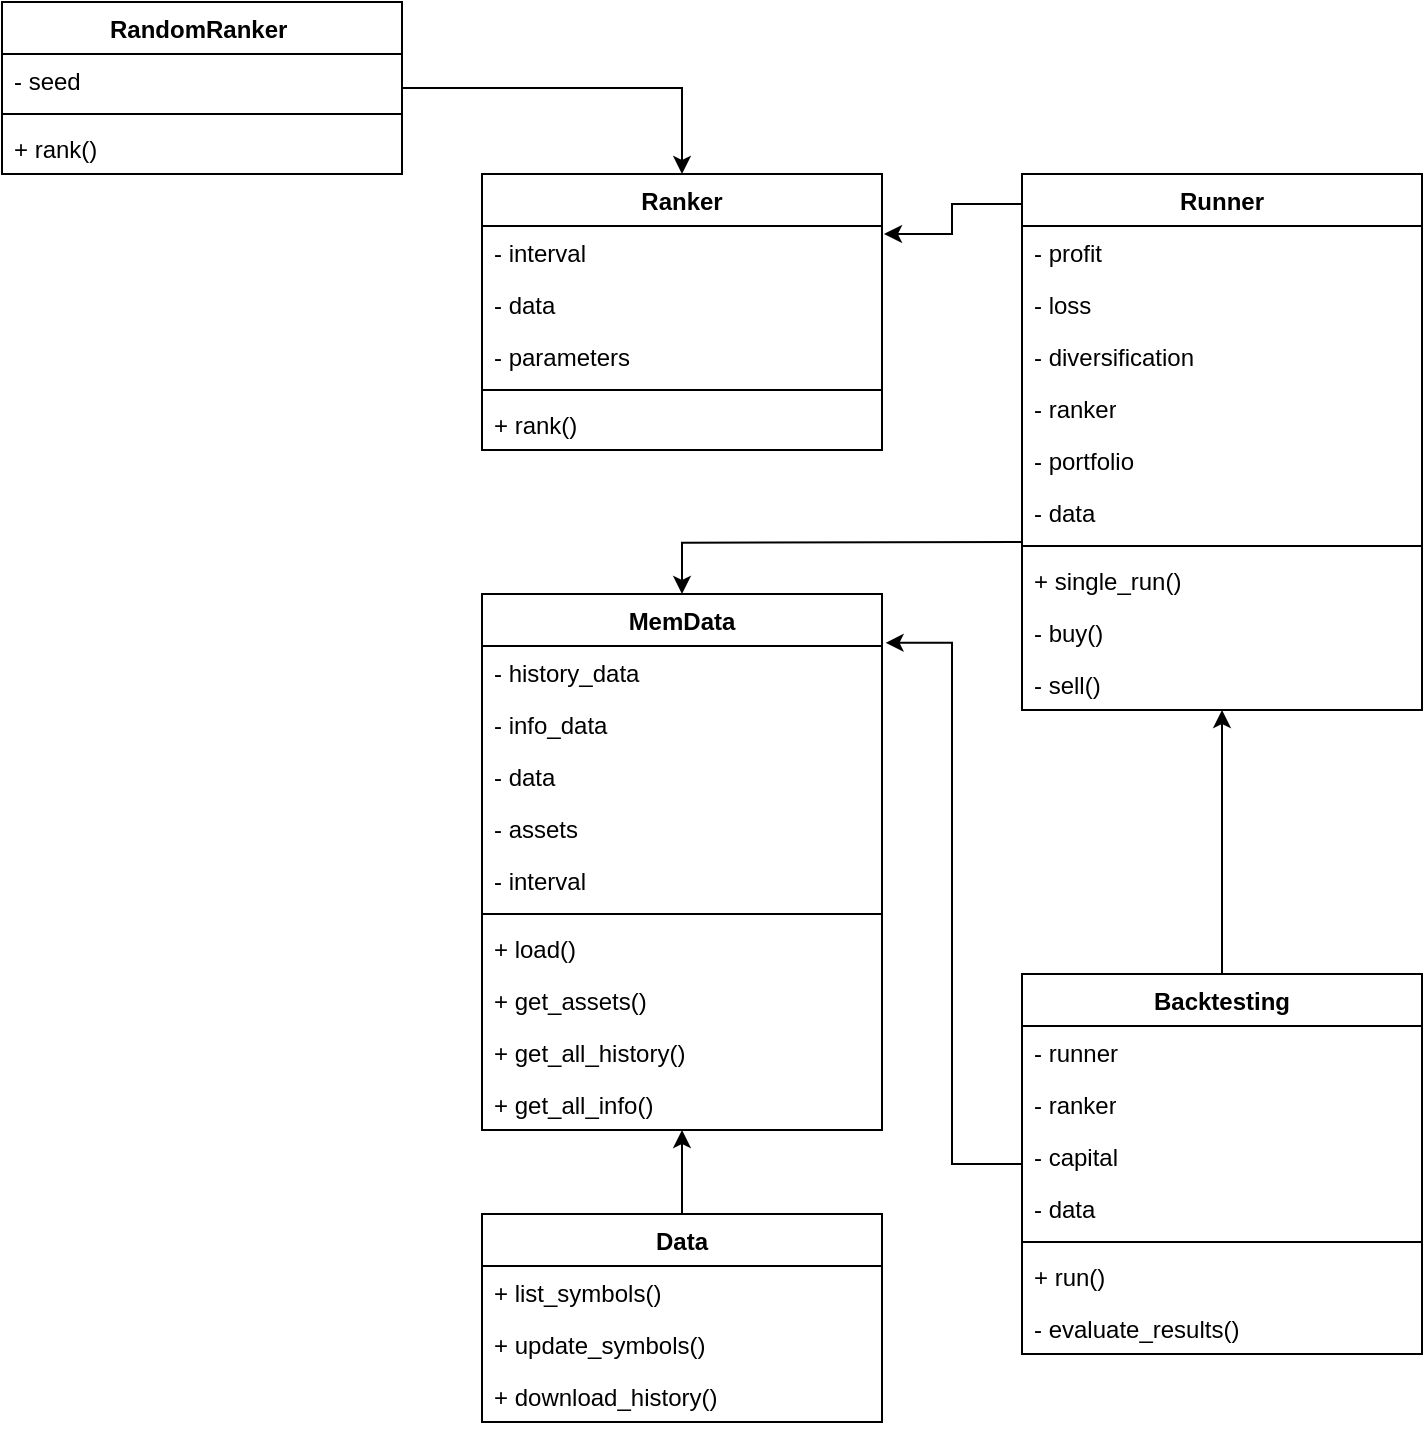 <mxfile version="24.7.5">
  <diagram name="Página-1" id="CFErXRqRGNKnjgUavpA3">
    <mxGraphModel dx="1050" dy="621" grid="1" gridSize="10" guides="1" tooltips="1" connect="1" arrows="1" fold="1" page="1" pageScale="1" pageWidth="827" pageHeight="1169" math="0" shadow="0">
      <root>
        <mxCell id="0" />
        <mxCell id="1" parent="0" />
        <mxCell id="5L24qepX2a0jqTqp0MSJ-33" style="edgeStyle=orthogonalEdgeStyle;rounded=0;orthogonalLoop=1;jettySize=auto;html=1;" parent="1" source="ce4kyCxDcYcYinegG61U-1" target="5L24qepX2a0jqTqp0MSJ-20" edge="1">
          <mxGeometry relative="1" as="geometry" />
        </mxCell>
        <mxCell id="ce4kyCxDcYcYinegG61U-1" value="Data" style="swimlane;fontStyle=1;align=center;verticalAlign=top;childLayout=stackLayout;horizontal=1;startSize=26;horizontalStack=0;resizeParent=1;resizeParentMax=0;resizeLast=0;collapsible=1;marginBottom=0;whiteSpace=wrap;html=1;" parent="1" vertex="1">
          <mxGeometry x="290" y="890" width="200" height="104" as="geometry" />
        </mxCell>
        <mxCell id="ce4kyCxDcYcYinegG61U-5" value="&lt;div&gt;+ list_symbols()&lt;/div&gt;" style="text;strokeColor=none;fillColor=none;align=left;verticalAlign=top;spacingLeft=4;spacingRight=4;overflow=hidden;rotatable=0;points=[[0,0.5],[1,0.5]];portConstraint=eastwest;whiteSpace=wrap;html=1;" parent="ce4kyCxDcYcYinegG61U-1" vertex="1">
          <mxGeometry y="26" width="200" height="26" as="geometry" />
        </mxCell>
        <mxCell id="ws2Tw67KRyArlsO8kfgN-7" value="&lt;div&gt;+&amp;nbsp;update_symbols()&lt;/div&gt;" style="text;strokeColor=none;fillColor=none;align=left;verticalAlign=top;spacingLeft=4;spacingRight=4;overflow=hidden;rotatable=0;points=[[0,0.5],[1,0.5]];portConstraint=eastwest;whiteSpace=wrap;html=1;" parent="ce4kyCxDcYcYinegG61U-1" vertex="1">
          <mxGeometry y="52" width="200" height="26" as="geometry" />
        </mxCell>
        <mxCell id="ws2Tw67KRyArlsO8kfgN-8" value="&lt;div&gt;+&amp;nbsp;download_history()&lt;/div&gt;" style="text;strokeColor=none;fillColor=none;align=left;verticalAlign=top;spacingLeft=4;spacingRight=4;overflow=hidden;rotatable=0;points=[[0,0.5],[1,0.5]];portConstraint=eastwest;whiteSpace=wrap;html=1;" parent="ce4kyCxDcYcYinegG61U-1" vertex="1">
          <mxGeometry y="78" width="200" height="26" as="geometry" />
        </mxCell>
        <mxCell id="-nkdFBldN5Y6DyWKCSAW-1" value="Ranker" style="swimlane;fontStyle=1;align=center;verticalAlign=top;childLayout=stackLayout;horizontal=1;startSize=26;horizontalStack=0;resizeParent=1;resizeParentMax=0;resizeLast=0;collapsible=1;marginBottom=0;whiteSpace=wrap;html=1;" parent="1" vertex="1">
          <mxGeometry x="290" y="370" width="200" height="138" as="geometry" />
        </mxCell>
        <mxCell id="-nkdFBldN5Y6DyWKCSAW-5" value="- interval" style="text;strokeColor=none;fillColor=none;align=left;verticalAlign=top;spacingLeft=4;spacingRight=4;overflow=hidden;rotatable=0;points=[[0,0.5],[1,0.5]];portConstraint=eastwest;whiteSpace=wrap;html=1;" parent="-nkdFBldN5Y6DyWKCSAW-1" vertex="1">
          <mxGeometry y="26" width="200" height="26" as="geometry" />
        </mxCell>
        <mxCell id="-nkdFBldN5Y6DyWKCSAW-2" value="- data" style="text;strokeColor=none;fillColor=none;align=left;verticalAlign=top;spacingLeft=4;spacingRight=4;overflow=hidden;rotatable=0;points=[[0,0.5],[1,0.5]];portConstraint=eastwest;whiteSpace=wrap;html=1;" parent="-nkdFBldN5Y6DyWKCSAW-1" vertex="1">
          <mxGeometry y="52" width="200" height="26" as="geometry" />
        </mxCell>
        <mxCell id="-nkdFBldN5Y6DyWKCSAW-7" value="- parameters" style="text;strokeColor=none;fillColor=none;align=left;verticalAlign=top;spacingLeft=4;spacingRight=4;overflow=hidden;rotatable=0;points=[[0,0.5],[1,0.5]];portConstraint=eastwest;whiteSpace=wrap;html=1;" parent="-nkdFBldN5Y6DyWKCSAW-1" vertex="1">
          <mxGeometry y="78" width="200" height="26" as="geometry" />
        </mxCell>
        <mxCell id="-nkdFBldN5Y6DyWKCSAW-3" value="" style="line;strokeWidth=1;fillColor=none;align=left;verticalAlign=middle;spacingTop=-1;spacingLeft=3;spacingRight=3;rotatable=0;labelPosition=right;points=[];portConstraint=eastwest;strokeColor=inherit;" parent="-nkdFBldN5Y6DyWKCSAW-1" vertex="1">
          <mxGeometry y="104" width="200" height="8" as="geometry" />
        </mxCell>
        <mxCell id="-nkdFBldN5Y6DyWKCSAW-4" value="+ rank()" style="text;strokeColor=none;fillColor=none;align=left;verticalAlign=top;spacingLeft=4;spacingRight=4;overflow=hidden;rotatable=0;points=[[0,0.5],[1,0.5]];portConstraint=eastwest;whiteSpace=wrap;html=1;" parent="-nkdFBldN5Y6DyWKCSAW-1" vertex="1">
          <mxGeometry y="112" width="200" height="26" as="geometry" />
        </mxCell>
        <mxCell id="ws2Tw67KRyArlsO8kfgN-2" style="edgeStyle=orthogonalEdgeStyle;rounded=0;orthogonalLoop=1;jettySize=auto;html=1;entryX=0.5;entryY=0;entryDx=0;entryDy=0;" parent="1" target="5L24qepX2a0jqTqp0MSJ-20" edge="1">
          <mxGeometry relative="1" as="geometry">
            <mxPoint x="560" y="553.941" as="sourcePoint" />
            <mxPoint x="370" y="636" as="targetPoint" />
          </mxGeometry>
        </mxCell>
        <mxCell id="-nkdFBldN5Y6DyWKCSAW-14" value="Runner" style="swimlane;fontStyle=1;align=center;verticalAlign=top;childLayout=stackLayout;horizontal=1;startSize=26;horizontalStack=0;resizeParent=1;resizeParentMax=0;resizeLast=0;collapsible=1;marginBottom=0;whiteSpace=wrap;html=1;" parent="1" vertex="1">
          <mxGeometry x="560" y="370" width="200" height="268" as="geometry" />
        </mxCell>
        <mxCell id="-nkdFBldN5Y6DyWKCSAW-15" value="- profit" style="text;strokeColor=none;fillColor=none;align=left;verticalAlign=top;spacingLeft=4;spacingRight=4;overflow=hidden;rotatable=0;points=[[0,0.5],[1,0.5]];portConstraint=eastwest;whiteSpace=wrap;html=1;" parent="-nkdFBldN5Y6DyWKCSAW-14" vertex="1">
          <mxGeometry y="26" width="200" height="26" as="geometry" />
        </mxCell>
        <mxCell id="-nkdFBldN5Y6DyWKCSAW-16" value="- loss" style="text;strokeColor=none;fillColor=none;align=left;verticalAlign=top;spacingLeft=4;spacingRight=4;overflow=hidden;rotatable=0;points=[[0,0.5],[1,0.5]];portConstraint=eastwest;whiteSpace=wrap;html=1;" parent="-nkdFBldN5Y6DyWKCSAW-14" vertex="1">
          <mxGeometry y="52" width="200" height="26" as="geometry" />
        </mxCell>
        <mxCell id="-nkdFBldN5Y6DyWKCSAW-17" value="-&amp;nbsp;diversification" style="text;strokeColor=none;fillColor=none;align=left;verticalAlign=top;spacingLeft=4;spacingRight=4;overflow=hidden;rotatable=0;points=[[0,0.5],[1,0.5]];portConstraint=eastwest;whiteSpace=wrap;html=1;" parent="-nkdFBldN5Y6DyWKCSAW-14" vertex="1">
          <mxGeometry y="78" width="200" height="26" as="geometry" />
        </mxCell>
        <mxCell id="5L24qepX2a0jqTqp0MSJ-9" value="- ranker" style="text;strokeColor=none;fillColor=none;align=left;verticalAlign=top;spacingLeft=4;spacingRight=4;overflow=hidden;rotatable=0;points=[[0,0.5],[1,0.5]];portConstraint=eastwest;whiteSpace=wrap;html=1;" parent="-nkdFBldN5Y6DyWKCSAW-14" vertex="1">
          <mxGeometry y="104" width="200" height="26" as="geometry" />
        </mxCell>
        <mxCell id="5L24qepX2a0jqTqp0MSJ-10" value="- portfolio" style="text;strokeColor=none;fillColor=none;align=left;verticalAlign=top;spacingLeft=4;spacingRight=4;overflow=hidden;rotatable=0;points=[[0,0.5],[1,0.5]];portConstraint=eastwest;whiteSpace=wrap;html=1;" parent="-nkdFBldN5Y6DyWKCSAW-14" vertex="1">
          <mxGeometry y="130" width="200" height="26" as="geometry" />
        </mxCell>
        <mxCell id="5L24qepX2a0jqTqp0MSJ-11" value="- data" style="text;strokeColor=none;fillColor=none;align=left;verticalAlign=top;spacingLeft=4;spacingRight=4;overflow=hidden;rotatable=0;points=[[0,0.5],[1,0.5]];portConstraint=eastwest;whiteSpace=wrap;html=1;" parent="-nkdFBldN5Y6DyWKCSAW-14" vertex="1">
          <mxGeometry y="156" width="200" height="26" as="geometry" />
        </mxCell>
        <mxCell id="-nkdFBldN5Y6DyWKCSAW-18" value="" style="line;strokeWidth=1;fillColor=none;align=left;verticalAlign=middle;spacingTop=-1;spacingLeft=3;spacingRight=3;rotatable=0;labelPosition=right;points=[];portConstraint=eastwest;strokeColor=inherit;" parent="-nkdFBldN5Y6DyWKCSAW-14" vertex="1">
          <mxGeometry y="182" width="200" height="8" as="geometry" />
        </mxCell>
        <mxCell id="ws2Tw67KRyArlsO8kfgN-13" value="+ single_run()" style="text;strokeColor=none;fillColor=none;align=left;verticalAlign=top;spacingLeft=4;spacingRight=4;overflow=hidden;rotatable=0;points=[[0,0.5],[1,0.5]];portConstraint=eastwest;whiteSpace=wrap;html=1;" parent="-nkdFBldN5Y6DyWKCSAW-14" vertex="1">
          <mxGeometry y="190" width="200" height="26" as="geometry" />
        </mxCell>
        <mxCell id="ws2Tw67KRyArlsO8kfgN-14" value="- buy()" style="text;strokeColor=none;fillColor=none;align=left;verticalAlign=top;spacingLeft=4;spacingRight=4;overflow=hidden;rotatable=0;points=[[0,0.5],[1,0.5]];portConstraint=eastwest;whiteSpace=wrap;html=1;" parent="-nkdFBldN5Y6DyWKCSAW-14" vertex="1">
          <mxGeometry y="216" width="200" height="26" as="geometry" />
        </mxCell>
        <mxCell id="ws2Tw67KRyArlsO8kfgN-26" value="- sell()" style="text;strokeColor=none;fillColor=none;align=left;verticalAlign=top;spacingLeft=4;spacingRight=4;overflow=hidden;rotatable=0;points=[[0,0.5],[1,0.5]];portConstraint=eastwest;whiteSpace=wrap;html=1;" parent="-nkdFBldN5Y6DyWKCSAW-14" vertex="1">
          <mxGeometry y="242" width="200" height="26" as="geometry" />
        </mxCell>
        <mxCell id="5L24qepX2a0jqTqp0MSJ-8" style="edgeStyle=orthogonalEdgeStyle;rounded=0;orthogonalLoop=1;jettySize=auto;html=1;entryX=0.5;entryY=1;entryDx=0;entryDy=0;" parent="1" source="5L24qepX2a0jqTqp0MSJ-1" target="-nkdFBldN5Y6DyWKCSAW-14" edge="1">
          <mxGeometry relative="1" as="geometry" />
        </mxCell>
        <mxCell id="5L24qepX2a0jqTqp0MSJ-1" value="Backtesting" style="swimlane;fontStyle=1;align=center;verticalAlign=top;childLayout=stackLayout;horizontal=1;startSize=26;horizontalStack=0;resizeParent=1;resizeParentMax=0;resizeLast=0;collapsible=1;marginBottom=0;whiteSpace=wrap;html=1;" parent="1" vertex="1">
          <mxGeometry x="560" y="770" width="200" height="190" as="geometry" />
        </mxCell>
        <mxCell id="5L24qepX2a0jqTqp0MSJ-2" value="- runner" style="text;strokeColor=none;fillColor=none;align=left;verticalAlign=top;spacingLeft=4;spacingRight=4;overflow=hidden;rotatable=0;points=[[0,0.5],[1,0.5]];portConstraint=eastwest;whiteSpace=wrap;html=1;" parent="5L24qepX2a0jqTqp0MSJ-1" vertex="1">
          <mxGeometry y="26" width="200" height="26" as="geometry" />
        </mxCell>
        <mxCell id="5L24qepX2a0jqTqp0MSJ-3" value="- ranker" style="text;strokeColor=none;fillColor=none;align=left;verticalAlign=top;spacingLeft=4;spacingRight=4;overflow=hidden;rotatable=0;points=[[0,0.5],[1,0.5]];portConstraint=eastwest;whiteSpace=wrap;html=1;" parent="5L24qepX2a0jqTqp0MSJ-1" vertex="1">
          <mxGeometry y="52" width="200" height="26" as="geometry" />
        </mxCell>
        <mxCell id="5L24qepX2a0jqTqp0MSJ-4" value="- capital" style="text;strokeColor=none;fillColor=none;align=left;verticalAlign=top;spacingLeft=4;spacingRight=4;overflow=hidden;rotatable=0;points=[[0,0.5],[1,0.5]];portConstraint=eastwest;whiteSpace=wrap;html=1;" parent="5L24qepX2a0jqTqp0MSJ-1" vertex="1">
          <mxGeometry y="78" width="200" height="26" as="geometry" />
        </mxCell>
        <mxCell id="ws2Tw67KRyArlsO8kfgN-1" value="- data" style="text;strokeColor=none;fillColor=none;align=left;verticalAlign=top;spacingLeft=4;spacingRight=4;overflow=hidden;rotatable=0;points=[[0,0.5],[1,0.5]];portConstraint=eastwest;whiteSpace=wrap;html=1;" parent="5L24qepX2a0jqTqp0MSJ-1" vertex="1">
          <mxGeometry y="104" width="200" height="26" as="geometry" />
        </mxCell>
        <mxCell id="5L24qepX2a0jqTqp0MSJ-5" value="" style="line;strokeWidth=1;fillColor=none;align=left;verticalAlign=middle;spacingTop=-1;spacingLeft=3;spacingRight=3;rotatable=0;labelPosition=right;points=[];portConstraint=eastwest;strokeColor=inherit;" parent="5L24qepX2a0jqTqp0MSJ-1" vertex="1">
          <mxGeometry y="130" width="200" height="8" as="geometry" />
        </mxCell>
        <mxCell id="5L24qepX2a0jqTqp0MSJ-6" value="+ run()" style="text;strokeColor=none;fillColor=none;align=left;verticalAlign=top;spacingLeft=4;spacingRight=4;overflow=hidden;rotatable=0;points=[[0,0.5],[1,0.5]];portConstraint=eastwest;whiteSpace=wrap;html=1;" parent="5L24qepX2a0jqTqp0MSJ-1" vertex="1">
          <mxGeometry y="138" width="200" height="26" as="geometry" />
        </mxCell>
        <mxCell id="5L24qepX2a0jqTqp0MSJ-7" value="&lt;div&gt;- evaluate_results()&lt;/div&gt;" style="text;strokeColor=none;fillColor=none;align=left;verticalAlign=top;spacingLeft=4;spacingRight=4;overflow=hidden;rotatable=0;points=[[0,0.5],[1,0.5]];portConstraint=eastwest;whiteSpace=wrap;html=1;" parent="5L24qepX2a0jqTqp0MSJ-1" vertex="1">
          <mxGeometry y="164" width="200" height="26" as="geometry" />
        </mxCell>
        <mxCell id="ws2Tw67KRyArlsO8kfgN-6" style="edgeStyle=orthogonalEdgeStyle;rounded=0;orthogonalLoop=1;jettySize=auto;html=1;entryX=0.5;entryY=0;entryDx=0;entryDy=0;" parent="1" source="5L24qepX2a0jqTqp0MSJ-12" target="-nkdFBldN5Y6DyWKCSAW-1" edge="1">
          <mxGeometry relative="1" as="geometry" />
        </mxCell>
        <mxCell id="5L24qepX2a0jqTqp0MSJ-12" value="RandomRanker&amp;nbsp;" style="swimlane;fontStyle=1;align=center;verticalAlign=top;childLayout=stackLayout;horizontal=1;startSize=26;horizontalStack=0;resizeParent=1;resizeParentMax=0;resizeLast=0;collapsible=1;marginBottom=0;whiteSpace=wrap;html=1;" parent="1" vertex="1">
          <mxGeometry x="50" y="284" width="200" height="86" as="geometry" />
        </mxCell>
        <mxCell id="5L24qepX2a0jqTqp0MSJ-13" value="- seed" style="text;strokeColor=none;fillColor=none;align=left;verticalAlign=top;spacingLeft=4;spacingRight=4;overflow=hidden;rotatable=0;points=[[0,0.5],[1,0.5]];portConstraint=eastwest;whiteSpace=wrap;html=1;" parent="5L24qepX2a0jqTqp0MSJ-12" vertex="1">
          <mxGeometry y="26" width="200" height="26" as="geometry" />
        </mxCell>
        <mxCell id="5L24qepX2a0jqTqp0MSJ-16" value="" style="line;strokeWidth=1;fillColor=none;align=left;verticalAlign=middle;spacingTop=-1;spacingLeft=3;spacingRight=3;rotatable=0;labelPosition=right;points=[];portConstraint=eastwest;strokeColor=inherit;" parent="5L24qepX2a0jqTqp0MSJ-12" vertex="1">
          <mxGeometry y="52" width="200" height="8" as="geometry" />
        </mxCell>
        <mxCell id="5L24qepX2a0jqTqp0MSJ-17" value="+ rank()" style="text;strokeColor=none;fillColor=none;align=left;verticalAlign=top;spacingLeft=4;spacingRight=4;overflow=hidden;rotatable=0;points=[[0,0.5],[1,0.5]];portConstraint=eastwest;whiteSpace=wrap;html=1;" parent="5L24qepX2a0jqTqp0MSJ-12" vertex="1">
          <mxGeometry y="60" width="200" height="26" as="geometry" />
        </mxCell>
        <mxCell id="5L24qepX2a0jqTqp0MSJ-18" style="edgeStyle=orthogonalEdgeStyle;rounded=0;orthogonalLoop=1;jettySize=auto;html=1;entryX=1.005;entryY=0.154;entryDx=0;entryDy=0;entryPerimeter=0;exitX=0;exitY=0.056;exitDx=0;exitDy=0;exitPerimeter=0;" parent="1" source="-nkdFBldN5Y6DyWKCSAW-14" target="-nkdFBldN5Y6DyWKCSAW-5" edge="1">
          <mxGeometry relative="1" as="geometry">
            <mxPoint x="560" y="370" as="sourcePoint" />
          </mxGeometry>
        </mxCell>
        <mxCell id="5L24qepX2a0jqTqp0MSJ-20" value="MemData" style="swimlane;fontStyle=1;align=center;verticalAlign=top;childLayout=stackLayout;horizontal=1;startSize=26;horizontalStack=0;resizeParent=1;resizeParentMax=0;resizeLast=0;collapsible=1;marginBottom=0;whiteSpace=wrap;html=1;" parent="1" vertex="1">
          <mxGeometry x="290" y="580" width="200" height="268" as="geometry" />
        </mxCell>
        <mxCell id="5L24qepX2a0jqTqp0MSJ-21" value="- history_data" style="text;strokeColor=none;fillColor=none;align=left;verticalAlign=top;spacingLeft=4;spacingRight=4;overflow=hidden;rotatable=0;points=[[0,0.5],[1,0.5]];portConstraint=eastwest;whiteSpace=wrap;html=1;" parent="5L24qepX2a0jqTqp0MSJ-20" vertex="1">
          <mxGeometry y="26" width="200" height="26" as="geometry" />
        </mxCell>
        <mxCell id="5L24qepX2a0jqTqp0MSJ-22" value="- info_data" style="text;strokeColor=none;fillColor=none;align=left;verticalAlign=top;spacingLeft=4;spacingRight=4;overflow=hidden;rotatable=0;points=[[0,0.5],[1,0.5]];portConstraint=eastwest;whiteSpace=wrap;html=1;" parent="5L24qepX2a0jqTqp0MSJ-20" vertex="1">
          <mxGeometry y="52" width="200" height="26" as="geometry" />
        </mxCell>
        <mxCell id="5L24qepX2a0jqTqp0MSJ-23" value="- data" style="text;strokeColor=none;fillColor=none;align=left;verticalAlign=top;spacingLeft=4;spacingRight=4;overflow=hidden;rotatable=0;points=[[0,0.5],[1,0.5]];portConstraint=eastwest;whiteSpace=wrap;html=1;" parent="5L24qepX2a0jqTqp0MSJ-20" vertex="1">
          <mxGeometry y="78" width="200" height="26" as="geometry" />
        </mxCell>
        <mxCell id="5L24qepX2a0jqTqp0MSJ-26" value="- assets" style="text;strokeColor=none;fillColor=none;align=left;verticalAlign=top;spacingLeft=4;spacingRight=4;overflow=hidden;rotatable=0;points=[[0,0.5],[1,0.5]];portConstraint=eastwest;whiteSpace=wrap;html=1;" parent="5L24qepX2a0jqTqp0MSJ-20" vertex="1">
          <mxGeometry y="104" width="200" height="26" as="geometry" />
        </mxCell>
        <mxCell id="ws2Tw67KRyArlsO8kfgN-10" value="- interval" style="text;strokeColor=none;fillColor=none;align=left;verticalAlign=top;spacingLeft=4;spacingRight=4;overflow=hidden;rotatable=0;points=[[0,0.5],[1,0.5]];portConstraint=eastwest;whiteSpace=wrap;html=1;" parent="5L24qepX2a0jqTqp0MSJ-20" vertex="1">
          <mxGeometry y="130" width="200" height="26" as="geometry" />
        </mxCell>
        <mxCell id="5L24qepX2a0jqTqp0MSJ-24" value="" style="line;strokeWidth=1;fillColor=none;align=left;verticalAlign=middle;spacingTop=-1;spacingLeft=3;spacingRight=3;rotatable=0;labelPosition=right;points=[];portConstraint=eastwest;strokeColor=inherit;" parent="5L24qepX2a0jqTqp0MSJ-20" vertex="1">
          <mxGeometry y="156" width="200" height="8" as="geometry" />
        </mxCell>
        <mxCell id="5L24qepX2a0jqTqp0MSJ-25" value="+ load()" style="text;strokeColor=none;fillColor=none;align=left;verticalAlign=top;spacingLeft=4;spacingRight=4;overflow=hidden;rotatable=0;points=[[0,0.5],[1,0.5]];portConstraint=eastwest;whiteSpace=wrap;html=1;" parent="5L24qepX2a0jqTqp0MSJ-20" vertex="1">
          <mxGeometry y="164" width="200" height="26" as="geometry" />
        </mxCell>
        <mxCell id="5L24qepX2a0jqTqp0MSJ-27" value="+ get_assets()" style="text;strokeColor=none;fillColor=none;align=left;verticalAlign=top;spacingLeft=4;spacingRight=4;overflow=hidden;rotatable=0;points=[[0,0.5],[1,0.5]];portConstraint=eastwest;whiteSpace=wrap;html=1;" parent="5L24qepX2a0jqTqp0MSJ-20" vertex="1">
          <mxGeometry y="190" width="200" height="26" as="geometry" />
        </mxCell>
        <mxCell id="ws2Tw67KRyArlsO8kfgN-11" value="+&amp;nbsp;get_all_history()" style="text;strokeColor=none;fillColor=none;align=left;verticalAlign=top;spacingLeft=4;spacingRight=4;overflow=hidden;rotatable=0;points=[[0,0.5],[1,0.5]];portConstraint=eastwest;whiteSpace=wrap;html=1;" parent="5L24qepX2a0jqTqp0MSJ-20" vertex="1">
          <mxGeometry y="216" width="200" height="26" as="geometry" />
        </mxCell>
        <mxCell id="ws2Tw67KRyArlsO8kfgN-12" value="+&amp;nbsp;get_all_info()" style="text;strokeColor=none;fillColor=none;align=left;verticalAlign=top;spacingLeft=4;spacingRight=4;overflow=hidden;rotatable=0;points=[[0,0.5],[1,0.5]];portConstraint=eastwest;whiteSpace=wrap;html=1;" parent="5L24qepX2a0jqTqp0MSJ-20" vertex="1">
          <mxGeometry y="242" width="200" height="26" as="geometry" />
        </mxCell>
        <mxCell id="ws2Tw67KRyArlsO8kfgN-3" style="edgeStyle=orthogonalEdgeStyle;rounded=0;orthogonalLoop=1;jettySize=auto;html=1;entryX=1.009;entryY=0.091;entryDx=0;entryDy=0;entryPerimeter=0;" parent="1" source="5L24qepX2a0jqTqp0MSJ-1" target="5L24qepX2a0jqTqp0MSJ-20" edge="1">
          <mxGeometry relative="1" as="geometry" />
        </mxCell>
      </root>
    </mxGraphModel>
  </diagram>
</mxfile>
